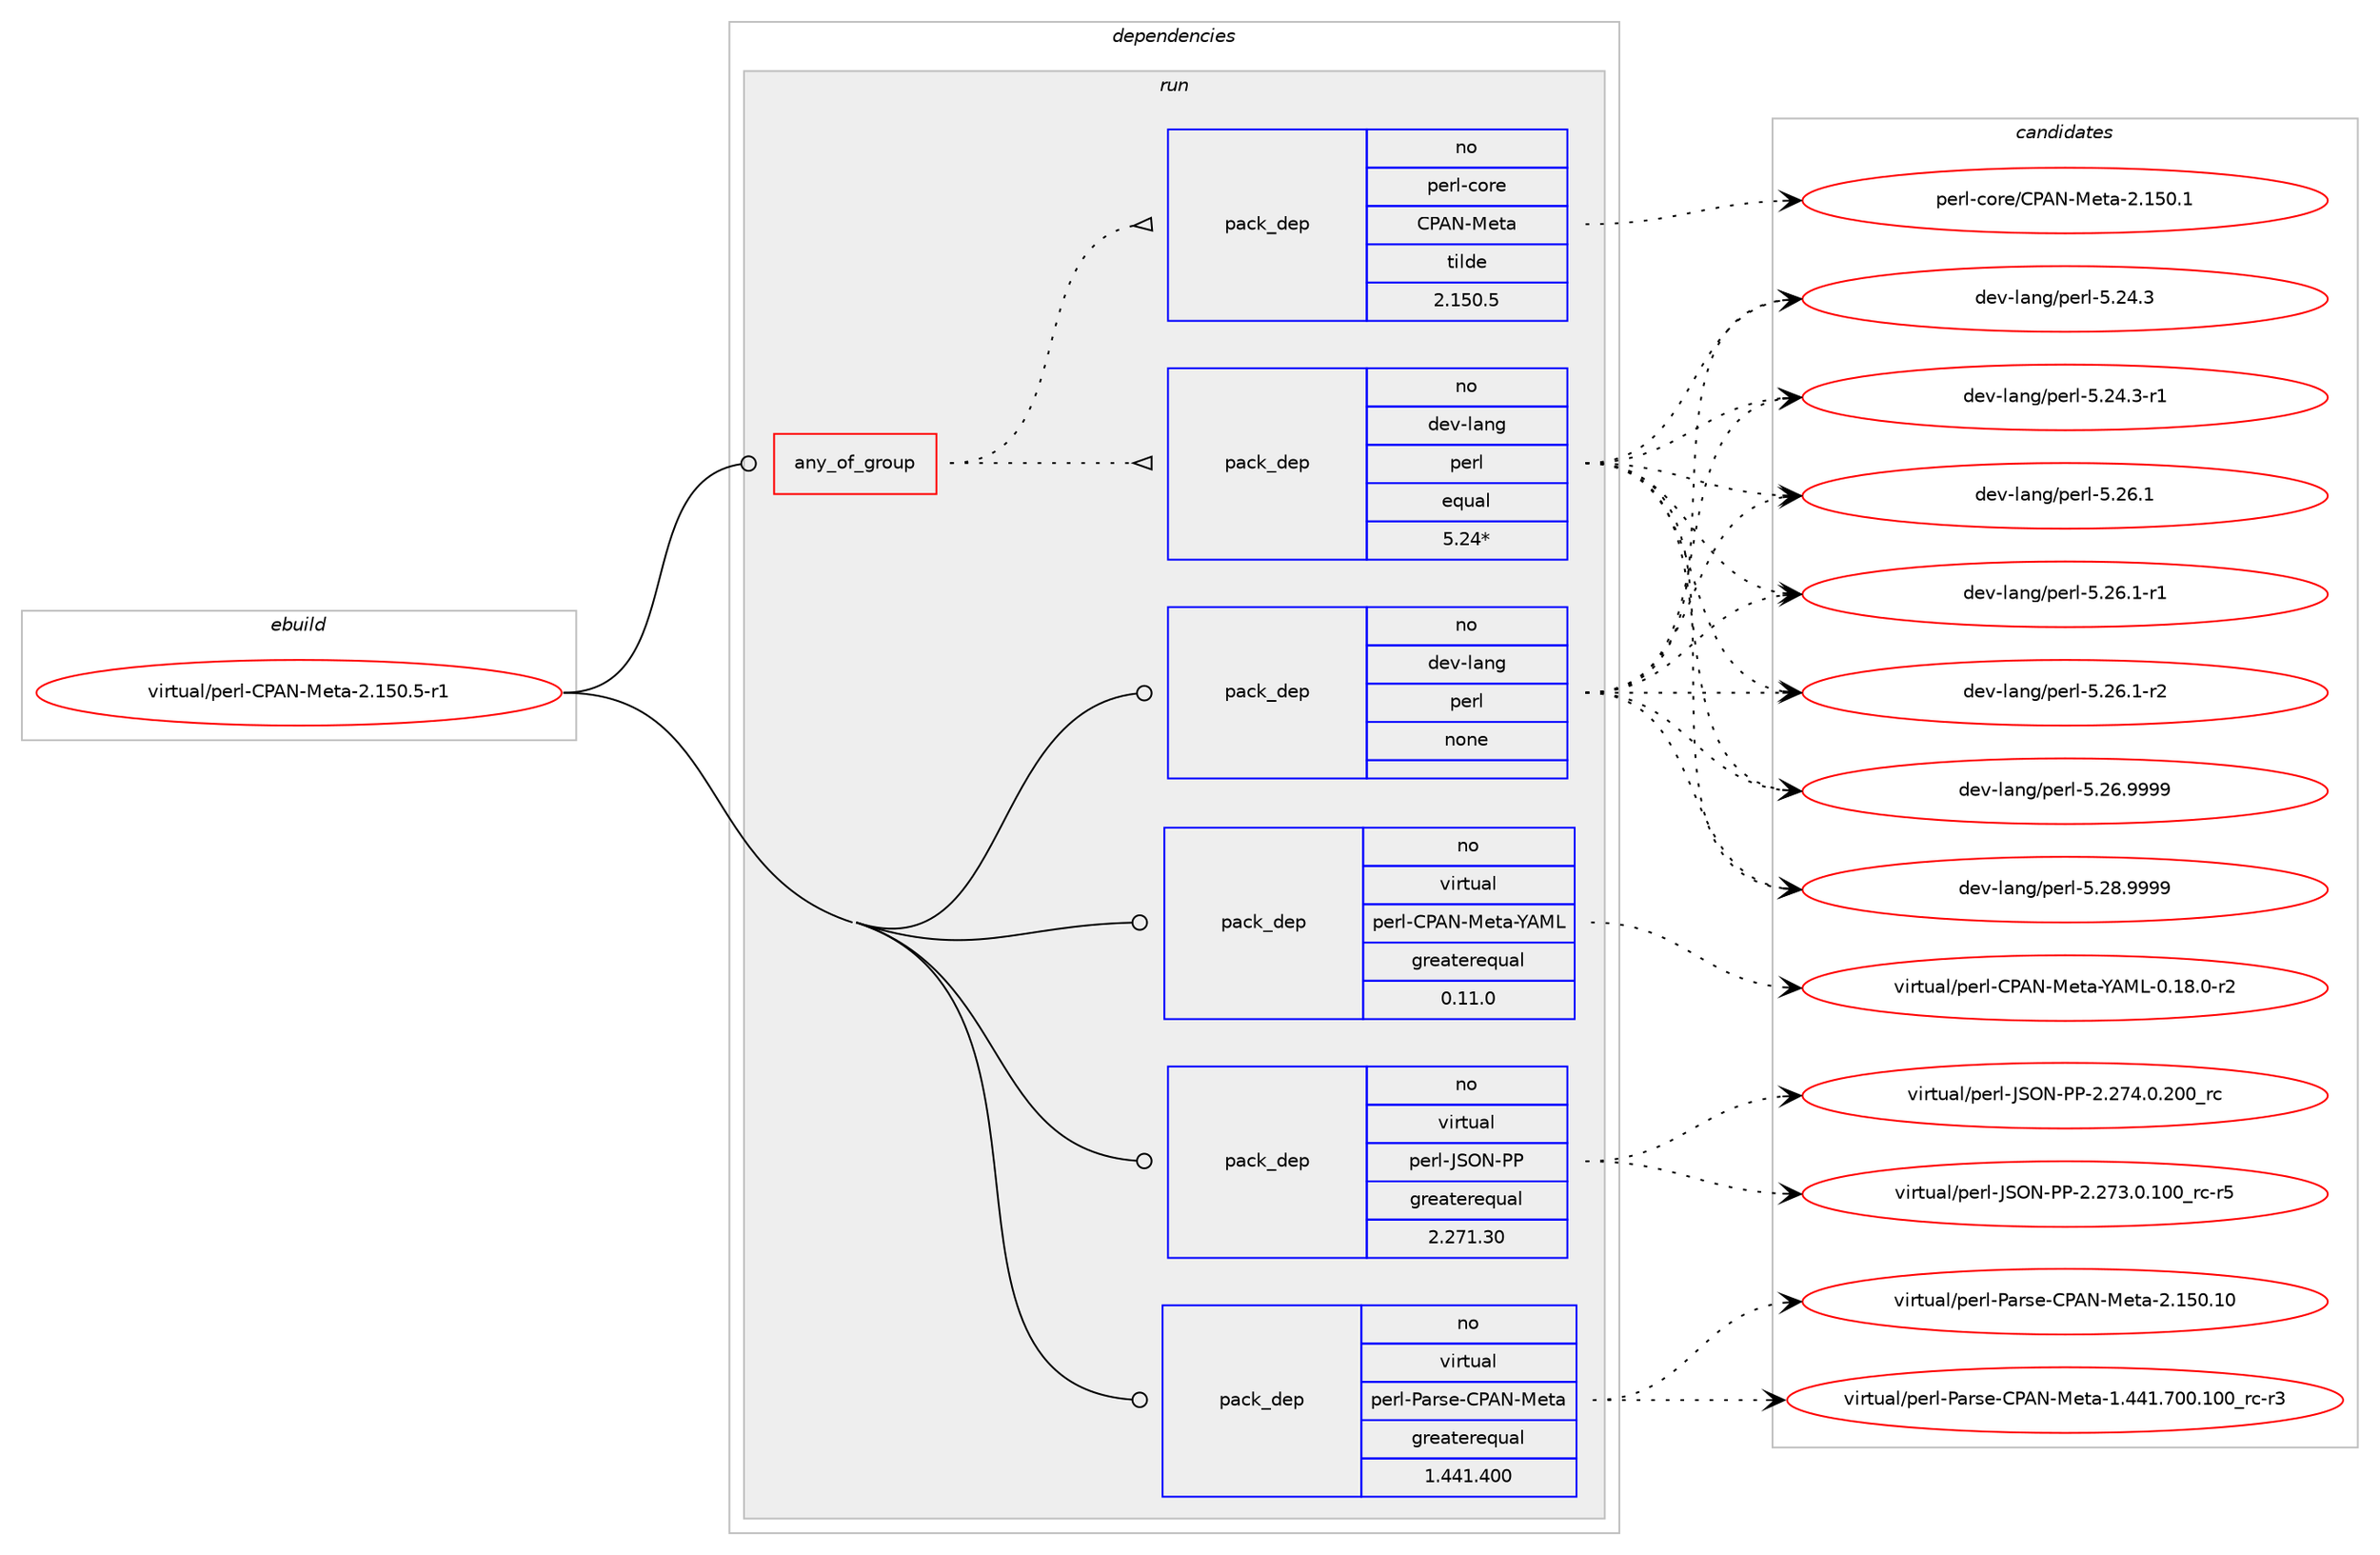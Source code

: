 digraph prolog {

# *************
# Graph options
# *************

newrank=true;
concentrate=true;
compound=true;
graph [rankdir=LR,fontname=Helvetica,fontsize=10,ranksep=1.5];#, ranksep=2.5, nodesep=0.2];
edge  [arrowhead=vee];
node  [fontname=Helvetica,fontsize=10];

# **********
# The ebuild
# **********

subgraph cluster_leftcol {
color=gray;
rank=same;
label=<<i>ebuild</i>>;
id [label="virtual/perl-CPAN-Meta-2.150.5-r1", color=red, width=4, href="../virtual/perl-CPAN-Meta-2.150.5-r1.svg"];
}

# ****************
# The dependencies
# ****************

subgraph cluster_midcol {
color=gray;
label=<<i>dependencies</i>>;
subgraph cluster_compile {
fillcolor="#eeeeee";
style=filled;
label=<<i>compile</i>>;
}
subgraph cluster_compileandrun {
fillcolor="#eeeeee";
style=filled;
label=<<i>compile and run</i>>;
}
subgraph cluster_run {
fillcolor="#eeeeee";
style=filled;
label=<<i>run</i>>;
subgraph any77 {
dependency8441 [label=<<TABLE BORDER="0" CELLBORDER="1" CELLSPACING="0" CELLPADDING="4"><TR><TD CELLPADDING="10">any_of_group</TD></TR></TABLE>>, shape=none, color=red];subgraph pack7327 {
dependency8442 [label=<<TABLE BORDER="0" CELLBORDER="1" CELLSPACING="0" CELLPADDING="4" WIDTH="220"><TR><TD ROWSPAN="6" CELLPADDING="30">pack_dep</TD></TR><TR><TD WIDTH="110">no</TD></TR><TR><TD>dev-lang</TD></TR><TR><TD>perl</TD></TR><TR><TD>equal</TD></TR><TR><TD>5.24*</TD></TR></TABLE>>, shape=none, color=blue];
}
dependency8441:e -> dependency8442:w [weight=20,style="dotted",arrowhead="oinv"];
subgraph pack7328 {
dependency8443 [label=<<TABLE BORDER="0" CELLBORDER="1" CELLSPACING="0" CELLPADDING="4" WIDTH="220"><TR><TD ROWSPAN="6" CELLPADDING="30">pack_dep</TD></TR><TR><TD WIDTH="110">no</TD></TR><TR><TD>perl-core</TD></TR><TR><TD>CPAN-Meta</TD></TR><TR><TD>tilde</TD></TR><TR><TD>2.150.5</TD></TR></TABLE>>, shape=none, color=blue];
}
dependency8441:e -> dependency8443:w [weight=20,style="dotted",arrowhead="oinv"];
}
id:e -> dependency8441:w [weight=20,style="solid",arrowhead="odot"];
subgraph pack7329 {
dependency8444 [label=<<TABLE BORDER="0" CELLBORDER="1" CELLSPACING="0" CELLPADDING="4" WIDTH="220"><TR><TD ROWSPAN="6" CELLPADDING="30">pack_dep</TD></TR><TR><TD WIDTH="110">no</TD></TR><TR><TD>dev-lang</TD></TR><TR><TD>perl</TD></TR><TR><TD>none</TD></TR><TR><TD></TD></TR></TABLE>>, shape=none, color=blue];
}
id:e -> dependency8444:w [weight=20,style="solid",arrowhead="odot"];
subgraph pack7330 {
dependency8445 [label=<<TABLE BORDER="0" CELLBORDER="1" CELLSPACING="0" CELLPADDING="4" WIDTH="220"><TR><TD ROWSPAN="6" CELLPADDING="30">pack_dep</TD></TR><TR><TD WIDTH="110">no</TD></TR><TR><TD>virtual</TD></TR><TR><TD>perl-CPAN-Meta-YAML</TD></TR><TR><TD>greaterequal</TD></TR><TR><TD>0.11.0</TD></TR></TABLE>>, shape=none, color=blue];
}
id:e -> dependency8445:w [weight=20,style="solid",arrowhead="odot"];
subgraph pack7331 {
dependency8446 [label=<<TABLE BORDER="0" CELLBORDER="1" CELLSPACING="0" CELLPADDING="4" WIDTH="220"><TR><TD ROWSPAN="6" CELLPADDING="30">pack_dep</TD></TR><TR><TD WIDTH="110">no</TD></TR><TR><TD>virtual</TD></TR><TR><TD>perl-JSON-PP</TD></TR><TR><TD>greaterequal</TD></TR><TR><TD>2.271.30</TD></TR></TABLE>>, shape=none, color=blue];
}
id:e -> dependency8446:w [weight=20,style="solid",arrowhead="odot"];
subgraph pack7332 {
dependency8447 [label=<<TABLE BORDER="0" CELLBORDER="1" CELLSPACING="0" CELLPADDING="4" WIDTH="220"><TR><TD ROWSPAN="6" CELLPADDING="30">pack_dep</TD></TR><TR><TD WIDTH="110">no</TD></TR><TR><TD>virtual</TD></TR><TR><TD>perl-Parse-CPAN-Meta</TD></TR><TR><TD>greaterequal</TD></TR><TR><TD>1.441.400</TD></TR></TABLE>>, shape=none, color=blue];
}
id:e -> dependency8447:w [weight=20,style="solid",arrowhead="odot"];
}
}

# **************
# The candidates
# **************

subgraph cluster_choices {
rank=same;
color=gray;
label=<<i>candidates</i>>;

subgraph choice7327 {
color=black;
nodesep=1;
choice10010111845108971101034711210111410845534650524651 [label="dev-lang/perl-5.24.3", color=red, width=4,href="../dev-lang/perl-5.24.3.svg"];
choice100101118451089711010347112101114108455346505246514511449 [label="dev-lang/perl-5.24.3-r1", color=red, width=4,href="../dev-lang/perl-5.24.3-r1.svg"];
choice10010111845108971101034711210111410845534650544649 [label="dev-lang/perl-5.26.1", color=red, width=4,href="../dev-lang/perl-5.26.1.svg"];
choice100101118451089711010347112101114108455346505446494511449 [label="dev-lang/perl-5.26.1-r1", color=red, width=4,href="../dev-lang/perl-5.26.1-r1.svg"];
choice100101118451089711010347112101114108455346505446494511450 [label="dev-lang/perl-5.26.1-r2", color=red, width=4,href="../dev-lang/perl-5.26.1-r2.svg"];
choice10010111845108971101034711210111410845534650544657575757 [label="dev-lang/perl-5.26.9999", color=red, width=4,href="../dev-lang/perl-5.26.9999.svg"];
choice10010111845108971101034711210111410845534650564657575757 [label="dev-lang/perl-5.28.9999", color=red, width=4,href="../dev-lang/perl-5.28.9999.svg"];
dependency8442:e -> choice10010111845108971101034711210111410845534650524651:w [style=dotted,weight="100"];
dependency8442:e -> choice100101118451089711010347112101114108455346505246514511449:w [style=dotted,weight="100"];
dependency8442:e -> choice10010111845108971101034711210111410845534650544649:w [style=dotted,weight="100"];
dependency8442:e -> choice100101118451089711010347112101114108455346505446494511449:w [style=dotted,weight="100"];
dependency8442:e -> choice100101118451089711010347112101114108455346505446494511450:w [style=dotted,weight="100"];
dependency8442:e -> choice10010111845108971101034711210111410845534650544657575757:w [style=dotted,weight="100"];
dependency8442:e -> choice10010111845108971101034711210111410845534650564657575757:w [style=dotted,weight="100"];
}
subgraph choice7328 {
color=black;
nodesep=1;
choice112101114108459911111410147678065784577101116974550464953484649 [label="perl-core/CPAN-Meta-2.150.1", color=red, width=4,href="../perl-core/CPAN-Meta-2.150.1.svg"];
dependency8443:e -> choice112101114108459911111410147678065784577101116974550464953484649:w [style=dotted,weight="100"];
}
subgraph choice7329 {
color=black;
nodesep=1;
choice10010111845108971101034711210111410845534650524651 [label="dev-lang/perl-5.24.3", color=red, width=4,href="../dev-lang/perl-5.24.3.svg"];
choice100101118451089711010347112101114108455346505246514511449 [label="dev-lang/perl-5.24.3-r1", color=red, width=4,href="../dev-lang/perl-5.24.3-r1.svg"];
choice10010111845108971101034711210111410845534650544649 [label="dev-lang/perl-5.26.1", color=red, width=4,href="../dev-lang/perl-5.26.1.svg"];
choice100101118451089711010347112101114108455346505446494511449 [label="dev-lang/perl-5.26.1-r1", color=red, width=4,href="../dev-lang/perl-5.26.1-r1.svg"];
choice100101118451089711010347112101114108455346505446494511450 [label="dev-lang/perl-5.26.1-r2", color=red, width=4,href="../dev-lang/perl-5.26.1-r2.svg"];
choice10010111845108971101034711210111410845534650544657575757 [label="dev-lang/perl-5.26.9999", color=red, width=4,href="../dev-lang/perl-5.26.9999.svg"];
choice10010111845108971101034711210111410845534650564657575757 [label="dev-lang/perl-5.28.9999", color=red, width=4,href="../dev-lang/perl-5.28.9999.svg"];
dependency8444:e -> choice10010111845108971101034711210111410845534650524651:w [style=dotted,weight="100"];
dependency8444:e -> choice100101118451089711010347112101114108455346505246514511449:w [style=dotted,weight="100"];
dependency8444:e -> choice10010111845108971101034711210111410845534650544649:w [style=dotted,weight="100"];
dependency8444:e -> choice100101118451089711010347112101114108455346505446494511449:w [style=dotted,weight="100"];
dependency8444:e -> choice100101118451089711010347112101114108455346505446494511450:w [style=dotted,weight="100"];
dependency8444:e -> choice10010111845108971101034711210111410845534650544657575757:w [style=dotted,weight="100"];
dependency8444:e -> choice10010111845108971101034711210111410845534650564657575757:w [style=dotted,weight="100"];
}
subgraph choice7330 {
color=black;
nodesep=1;
choice118105114116117971084711210111410845678065784577101116974589657776454846495646484511450 [label="virtual/perl-CPAN-Meta-YAML-0.18.0-r2", color=red, width=4,href="../virtual/perl-CPAN-Meta-YAML-0.18.0-r2.svg"];
dependency8445:e -> choice118105114116117971084711210111410845678065784577101116974589657776454846495646484511450:w [style=dotted,weight="100"];
}
subgraph choice7331 {
color=black;
nodesep=1;
choice1181051141161179710847112101114108457483797845808045504650555146484649484895114994511453 [label="virtual/perl-JSON-PP-2.273.0.100_rc-r5", color=red, width=4,href="../virtual/perl-JSON-PP-2.273.0.100_rc-r5.svg"];
choice118105114116117971084711210111410845748379784580804550465055524648465048489511499 [label="virtual/perl-JSON-PP-2.274.0.200_rc", color=red, width=4,href="../virtual/perl-JSON-PP-2.274.0.200_rc.svg"];
dependency8446:e -> choice1181051141161179710847112101114108457483797845808045504650555146484649484895114994511453:w [style=dotted,weight="100"];
dependency8446:e -> choice118105114116117971084711210111410845748379784580804550465055524648465048489511499:w [style=dotted,weight="100"];
}
subgraph choice7332 {
color=black;
nodesep=1;
choice11810511411611797108471121011141084580971141151014567806578457710111697454946525249465548484649484895114994511451 [label="virtual/perl-Parse-CPAN-Meta-1.441.700.100_rc-r3", color=red, width=4,href="../virtual/perl-Parse-CPAN-Meta-1.441.700.100_rc-r3.svg"];
choice11810511411611797108471121011141084580971141151014567806578457710111697455046495348464948 [label="virtual/perl-Parse-CPAN-Meta-2.150.10", color=red, width=4,href="../virtual/perl-Parse-CPAN-Meta-2.150.10.svg"];
dependency8447:e -> choice11810511411611797108471121011141084580971141151014567806578457710111697454946525249465548484649484895114994511451:w [style=dotted,weight="100"];
dependency8447:e -> choice11810511411611797108471121011141084580971141151014567806578457710111697455046495348464948:w [style=dotted,weight="100"];
}
}

}
